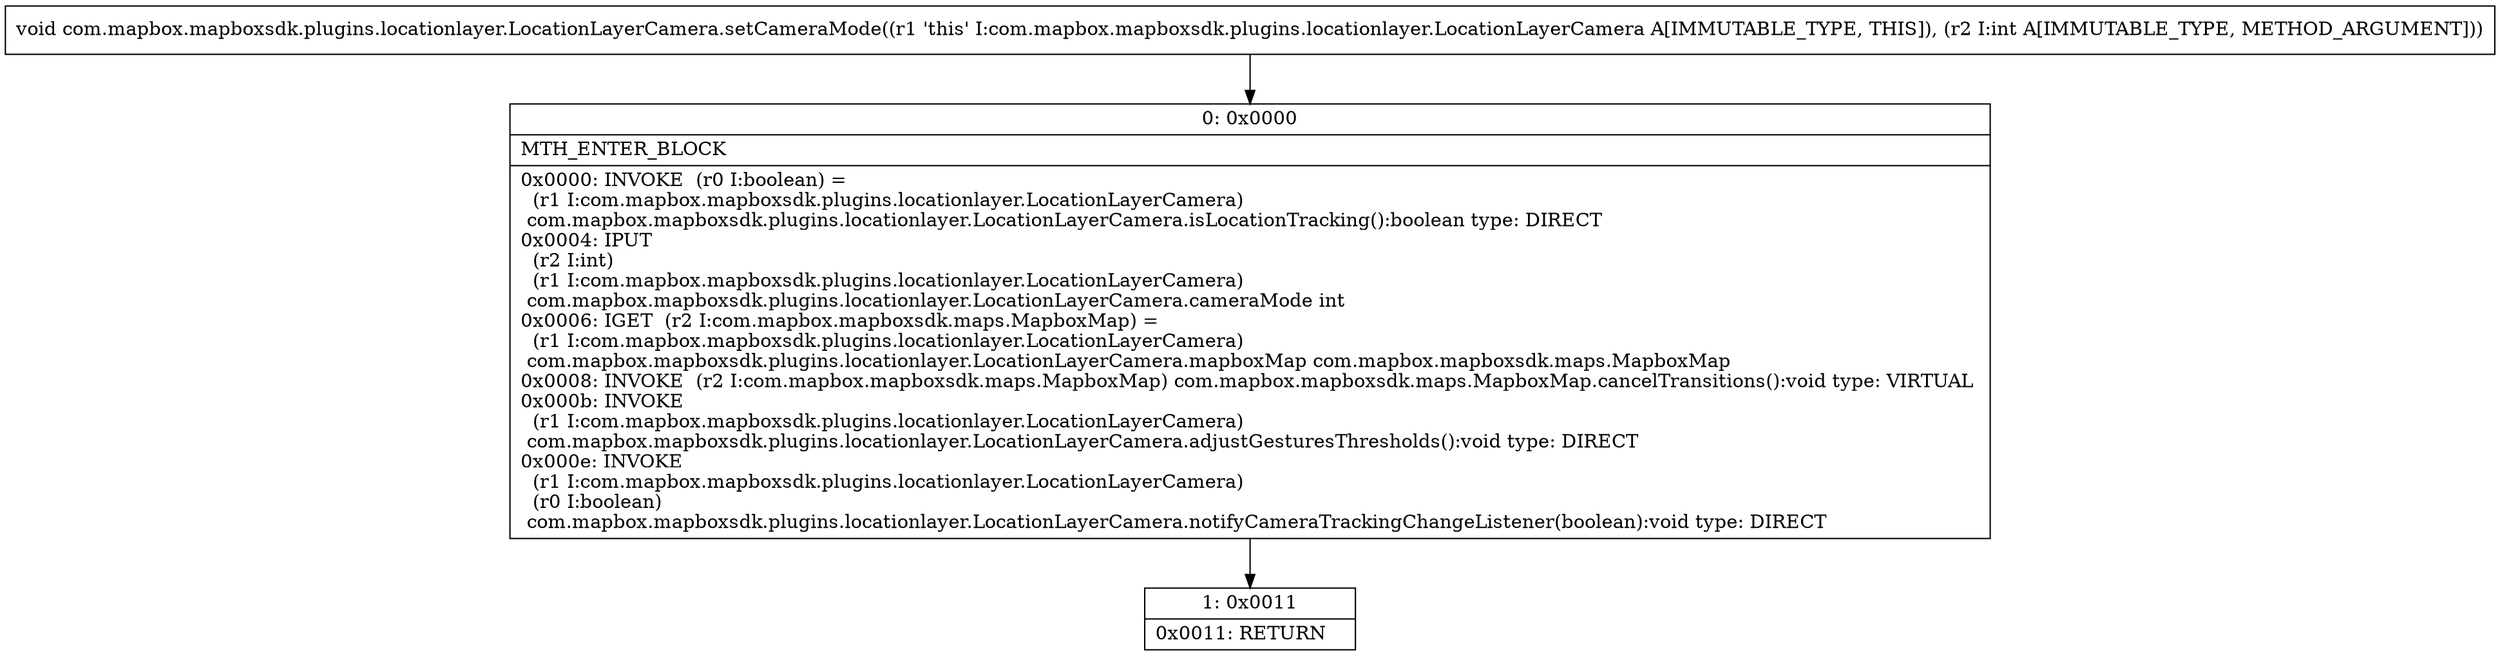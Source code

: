 digraph "CFG forcom.mapbox.mapboxsdk.plugins.locationlayer.LocationLayerCamera.setCameraMode(I)V" {
Node_0 [shape=record,label="{0\:\ 0x0000|MTH_ENTER_BLOCK\l|0x0000: INVOKE  (r0 I:boolean) = \l  (r1 I:com.mapbox.mapboxsdk.plugins.locationlayer.LocationLayerCamera)\l com.mapbox.mapboxsdk.plugins.locationlayer.LocationLayerCamera.isLocationTracking():boolean type: DIRECT \l0x0004: IPUT  \l  (r2 I:int)\l  (r1 I:com.mapbox.mapboxsdk.plugins.locationlayer.LocationLayerCamera)\l com.mapbox.mapboxsdk.plugins.locationlayer.LocationLayerCamera.cameraMode int \l0x0006: IGET  (r2 I:com.mapbox.mapboxsdk.maps.MapboxMap) = \l  (r1 I:com.mapbox.mapboxsdk.plugins.locationlayer.LocationLayerCamera)\l com.mapbox.mapboxsdk.plugins.locationlayer.LocationLayerCamera.mapboxMap com.mapbox.mapboxsdk.maps.MapboxMap \l0x0008: INVOKE  (r2 I:com.mapbox.mapboxsdk.maps.MapboxMap) com.mapbox.mapboxsdk.maps.MapboxMap.cancelTransitions():void type: VIRTUAL \l0x000b: INVOKE  \l  (r1 I:com.mapbox.mapboxsdk.plugins.locationlayer.LocationLayerCamera)\l com.mapbox.mapboxsdk.plugins.locationlayer.LocationLayerCamera.adjustGesturesThresholds():void type: DIRECT \l0x000e: INVOKE  \l  (r1 I:com.mapbox.mapboxsdk.plugins.locationlayer.LocationLayerCamera)\l  (r0 I:boolean)\l com.mapbox.mapboxsdk.plugins.locationlayer.LocationLayerCamera.notifyCameraTrackingChangeListener(boolean):void type: DIRECT \l}"];
Node_1 [shape=record,label="{1\:\ 0x0011|0x0011: RETURN   \l}"];
MethodNode[shape=record,label="{void com.mapbox.mapboxsdk.plugins.locationlayer.LocationLayerCamera.setCameraMode((r1 'this' I:com.mapbox.mapboxsdk.plugins.locationlayer.LocationLayerCamera A[IMMUTABLE_TYPE, THIS]), (r2 I:int A[IMMUTABLE_TYPE, METHOD_ARGUMENT])) }"];
MethodNode -> Node_0;
Node_0 -> Node_1;
}

